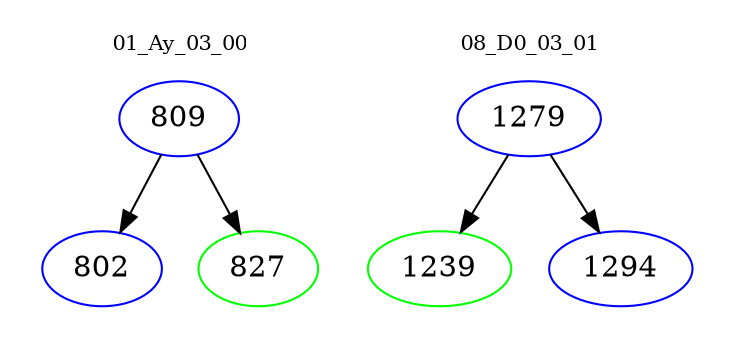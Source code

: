 digraph{
subgraph cluster_0 {
color = white
label = "01_Ay_03_00";
fontsize=10;
T0_809 [label="809", color="blue"]
T0_809 -> T0_802 [color="black"]
T0_802 [label="802", color="blue"]
T0_809 -> T0_827 [color="black"]
T0_827 [label="827", color="green"]
}
subgraph cluster_1 {
color = white
label = "08_D0_03_01";
fontsize=10;
T1_1279 [label="1279", color="blue"]
T1_1279 -> T1_1239 [color="black"]
T1_1239 [label="1239", color="green"]
T1_1279 -> T1_1294 [color="black"]
T1_1294 [label="1294", color="blue"]
}
}

